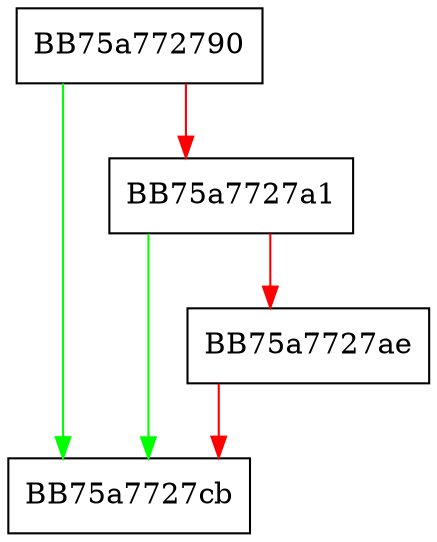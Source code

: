 digraph __acrt_freeptd {
  node [shape="box"];
  graph [splines=ortho];
  BB75a772790 -> BB75a7727cb [color="green"];
  BB75a772790 -> BB75a7727a1 [color="red"];
  BB75a7727a1 -> BB75a7727cb [color="green"];
  BB75a7727a1 -> BB75a7727ae [color="red"];
  BB75a7727ae -> BB75a7727cb [color="red"];
}